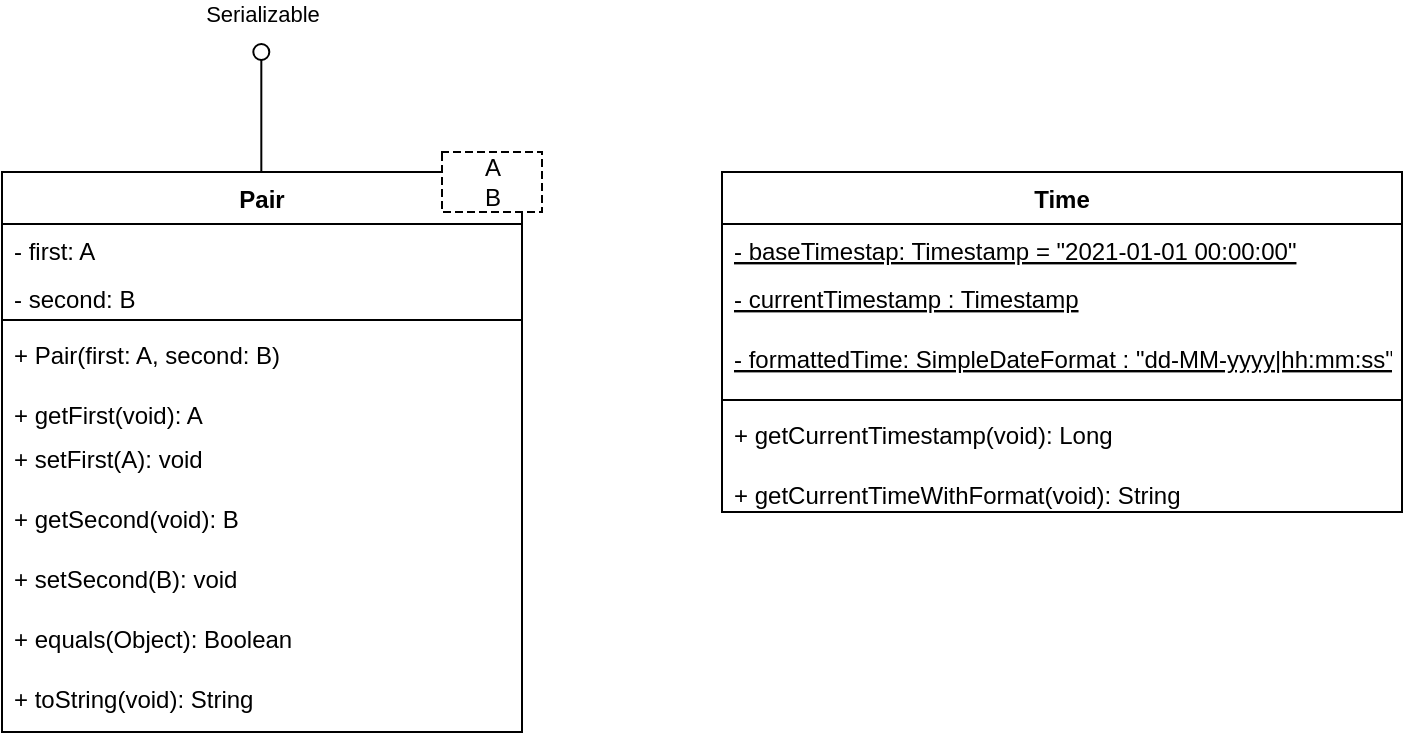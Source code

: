 <mxfile version="14.6.13" type="device"><diagram id="C5RBs43oDa-KdzZeNtuy" name="Page-1"><mxGraphModel dx="817" dy="473" grid="1" gridSize="10" guides="1" tooltips="1" connect="1" arrows="1" fold="1" page="1" pageScale="1" pageWidth="827" pageHeight="1169" math="0" shadow="0"><root><mxCell id="WIyWlLk6GJQsqaUBKTNV-0"/><mxCell id="WIyWlLk6GJQsqaUBKTNV-1" parent="WIyWlLk6GJQsqaUBKTNV-0"/><mxCell id="LAdZjZObFxrwDexfej0z-448" value="Pair" style="swimlane;fontStyle=1;align=center;verticalAlign=top;childLayout=stackLayout;horizontal=1;startSize=26;horizontalStack=0;resizeParent=1;resizeParentMax=0;resizeLast=0;collapsible=1;marginBottom=0;" vertex="1" parent="WIyWlLk6GJQsqaUBKTNV-1"><mxGeometry x="60" y="120" width="260" height="280" as="geometry"><mxRectangle x="100" y="140" width="140" height="26" as="alternateBounds"/></mxGeometry></mxCell><mxCell id="LAdZjZObFxrwDexfej0z-449" value="- first: A" style="text;strokeColor=none;fillColor=none;align=left;verticalAlign=top;spacingLeft=4;spacingRight=4;overflow=hidden;rotatable=0;points=[[0,0.5],[1,0.5]];portConstraint=eastwest;fontStyle=0" vertex="1" parent="LAdZjZObFxrwDexfej0z-448"><mxGeometry y="26" width="260" height="24" as="geometry"/></mxCell><mxCell id="LAdZjZObFxrwDexfej0z-552" value="- second: B" style="text;strokeColor=none;fillColor=none;align=left;verticalAlign=top;spacingLeft=4;spacingRight=4;overflow=hidden;rotatable=0;points=[[0,0.5],[1,0.5]];portConstraint=eastwest;fontStyle=0" vertex="1" parent="LAdZjZObFxrwDexfej0z-448"><mxGeometry y="50" width="260" height="20" as="geometry"/></mxCell><mxCell id="LAdZjZObFxrwDexfej0z-451" value="" style="line;strokeWidth=1;fillColor=none;align=left;verticalAlign=middle;spacingTop=-1;spacingLeft=3;spacingRight=3;rotatable=0;labelPosition=right;points=[];portConstraint=eastwest;" vertex="1" parent="LAdZjZObFxrwDexfej0z-448"><mxGeometry y="70" width="260" height="8" as="geometry"/></mxCell><mxCell id="LAdZjZObFxrwDexfej0z-452" value="+ Pair(first: A, second: B)" style="text;strokeColor=none;fillColor=none;align=left;verticalAlign=top;spacingLeft=4;spacingRight=4;overflow=hidden;rotatable=0;points=[[0,0.5],[1,0.5]];portConstraint=eastwest;fontStyle=0" vertex="1" parent="LAdZjZObFxrwDexfej0z-448"><mxGeometry y="78" width="260" height="30" as="geometry"/></mxCell><mxCell id="LAdZjZObFxrwDexfej0z-453" value="+ getFirst(void): A&#10;" style="text;strokeColor=none;fillColor=none;align=left;verticalAlign=top;spacingLeft=4;spacingRight=4;overflow=hidden;rotatable=0;points=[[0,0.5],[1,0.5]];portConstraint=eastwest;fontStyle=0" vertex="1" parent="LAdZjZObFxrwDexfej0z-448"><mxGeometry y="108" width="260" height="22" as="geometry"/></mxCell><mxCell id="LAdZjZObFxrwDexfej0z-562" value="+ setFirst(A): void" style="text;strokeColor=none;fillColor=none;align=left;verticalAlign=top;spacingLeft=4;spacingRight=4;overflow=hidden;rotatable=0;points=[[0,0.5],[1,0.5]];portConstraint=eastwest;fontStyle=0" vertex="1" parent="LAdZjZObFxrwDexfej0z-448"><mxGeometry y="130" width="260" height="30" as="geometry"/></mxCell><mxCell id="LAdZjZObFxrwDexfej0z-565" value="+ getSecond(void): B" style="text;strokeColor=none;fillColor=none;align=left;verticalAlign=top;spacingLeft=4;spacingRight=4;overflow=hidden;rotatable=0;points=[[0,0.5],[1,0.5]];portConstraint=eastwest;fontStyle=0" vertex="1" parent="LAdZjZObFxrwDexfej0z-448"><mxGeometry y="160" width="260" height="30" as="geometry"/></mxCell><mxCell id="LAdZjZObFxrwDexfej0z-566" value="+ setSecond(B): void" style="text;strokeColor=none;fillColor=none;align=left;verticalAlign=top;spacingLeft=4;spacingRight=4;overflow=hidden;rotatable=0;points=[[0,0.5],[1,0.5]];portConstraint=eastwest;fontStyle=0" vertex="1" parent="LAdZjZObFxrwDexfej0z-448"><mxGeometry y="190" width="260" height="30" as="geometry"/></mxCell><mxCell id="LAdZjZObFxrwDexfej0z-567" value="+ equals(Object): Boolean" style="text;strokeColor=none;fillColor=none;align=left;verticalAlign=top;spacingLeft=4;spacingRight=4;overflow=hidden;rotatable=0;points=[[0,0.5],[1,0.5]];portConstraint=eastwest;fontStyle=0" vertex="1" parent="LAdZjZObFxrwDexfej0z-448"><mxGeometry y="220" width="260" height="30" as="geometry"/></mxCell><mxCell id="LAdZjZObFxrwDexfej0z-568" value="+ toString(void): String" style="text;strokeColor=none;fillColor=none;align=left;verticalAlign=top;spacingLeft=4;spacingRight=4;overflow=hidden;rotatable=0;points=[[0,0.5],[1,0.5]];portConstraint=eastwest;fontStyle=0" vertex="1" parent="LAdZjZObFxrwDexfej0z-448"><mxGeometry y="250" width="260" height="30" as="geometry"/></mxCell><mxCell id="LAdZjZObFxrwDexfej0z-469" value="A&lt;br&gt;B" style="shape=partialRectangle;html=1;top=1;align=center;dashed=1;" vertex="1" parent="WIyWlLk6GJQsqaUBKTNV-1"><mxGeometry x="280" y="110" width="50" height="30" as="geometry"/></mxCell><mxCell id="LAdZjZObFxrwDexfej0z-477" value="Serializable" style="html=1;verticalAlign=bottom;labelBackgroundColor=none;startArrow=oval;startFill=0;startSize=8;endArrow=none;entryX=0.5;entryY=0;entryDx=0;entryDy=0;" edge="1" parent="WIyWlLk6GJQsqaUBKTNV-1"><mxGeometry x="-1" y="-10" relative="1" as="geometry"><mxPoint x="189.66" y="60" as="sourcePoint"/><mxPoint x="189.66" y="120" as="targetPoint"/><mxPoint x="10" y="-10" as="offset"/></mxGeometry></mxCell><mxCell id="LAdZjZObFxrwDexfej0z-569" value="Time" style="swimlane;fontStyle=1;align=center;verticalAlign=top;childLayout=stackLayout;horizontal=1;startSize=26;horizontalStack=0;resizeParent=1;resizeParentMax=0;resizeLast=0;collapsible=1;marginBottom=0;" vertex="1" parent="WIyWlLk6GJQsqaUBKTNV-1"><mxGeometry x="420" y="120" width="340" height="170" as="geometry"><mxRectangle x="100" y="140" width="140" height="26" as="alternateBounds"/></mxGeometry></mxCell><mxCell id="LAdZjZObFxrwDexfej0z-570" value="- baseTimestap: Timestamp = &quot;2021-01-01 00:00:00&quot;" style="text;strokeColor=none;fillColor=none;align=left;verticalAlign=top;spacingLeft=4;spacingRight=4;overflow=hidden;rotatable=0;points=[[0,0.5],[1,0.5]];portConstraint=eastwest;fontStyle=4" vertex="1" parent="LAdZjZObFxrwDexfej0z-569"><mxGeometry y="26" width="340" height="24" as="geometry"/></mxCell><mxCell id="LAdZjZObFxrwDexfej0z-571" value="- currentTimestamp : Timestamp" style="text;strokeColor=none;fillColor=none;align=left;verticalAlign=top;spacingLeft=4;spacingRight=4;overflow=hidden;rotatable=0;points=[[0,0.5],[1,0.5]];portConstraint=eastwest;fontStyle=4" vertex="1" parent="LAdZjZObFxrwDexfej0z-569"><mxGeometry y="50" width="340" height="30" as="geometry"/></mxCell><mxCell id="LAdZjZObFxrwDexfej0z-581" value="- formattedTime: SimpleDateFormat : &quot;dd-MM-yyyy|hh:mm:ss&quot;" style="text;strokeColor=none;fillColor=none;align=left;verticalAlign=top;spacingLeft=4;spacingRight=4;overflow=hidden;rotatable=0;points=[[0,0.5],[1,0.5]];portConstraint=eastwest;fontStyle=4" vertex="1" parent="LAdZjZObFxrwDexfej0z-569"><mxGeometry y="80" width="340" height="30" as="geometry"/></mxCell><mxCell id="LAdZjZObFxrwDexfej0z-572" value="" style="line;strokeWidth=1;fillColor=none;align=left;verticalAlign=middle;spacingTop=-1;spacingLeft=3;spacingRight=3;rotatable=0;labelPosition=right;points=[];portConstraint=eastwest;" vertex="1" parent="LAdZjZObFxrwDexfej0z-569"><mxGeometry y="110" width="340" height="8" as="geometry"/></mxCell><mxCell id="LAdZjZObFxrwDexfej0z-573" value="+ getCurrentTimestamp(void): Long" style="text;strokeColor=none;fillColor=none;align=left;verticalAlign=top;spacingLeft=4;spacingRight=4;overflow=hidden;rotatable=0;points=[[0,0.5],[1,0.5]];portConstraint=eastwest;fontStyle=0" vertex="1" parent="LAdZjZObFxrwDexfej0z-569"><mxGeometry y="118" width="340" height="30" as="geometry"/></mxCell><mxCell id="LAdZjZObFxrwDexfej0z-574" value="+ getCurrentTimeWithFormat(void): String" style="text;strokeColor=none;fillColor=none;align=left;verticalAlign=top;spacingLeft=4;spacingRight=4;overflow=hidden;rotatable=0;points=[[0,0.5],[1,0.5]];portConstraint=eastwest;fontStyle=0" vertex="1" parent="LAdZjZObFxrwDexfej0z-569"><mxGeometry y="148" width="340" height="22" as="geometry"/></mxCell></root></mxGraphModel></diagram></mxfile>